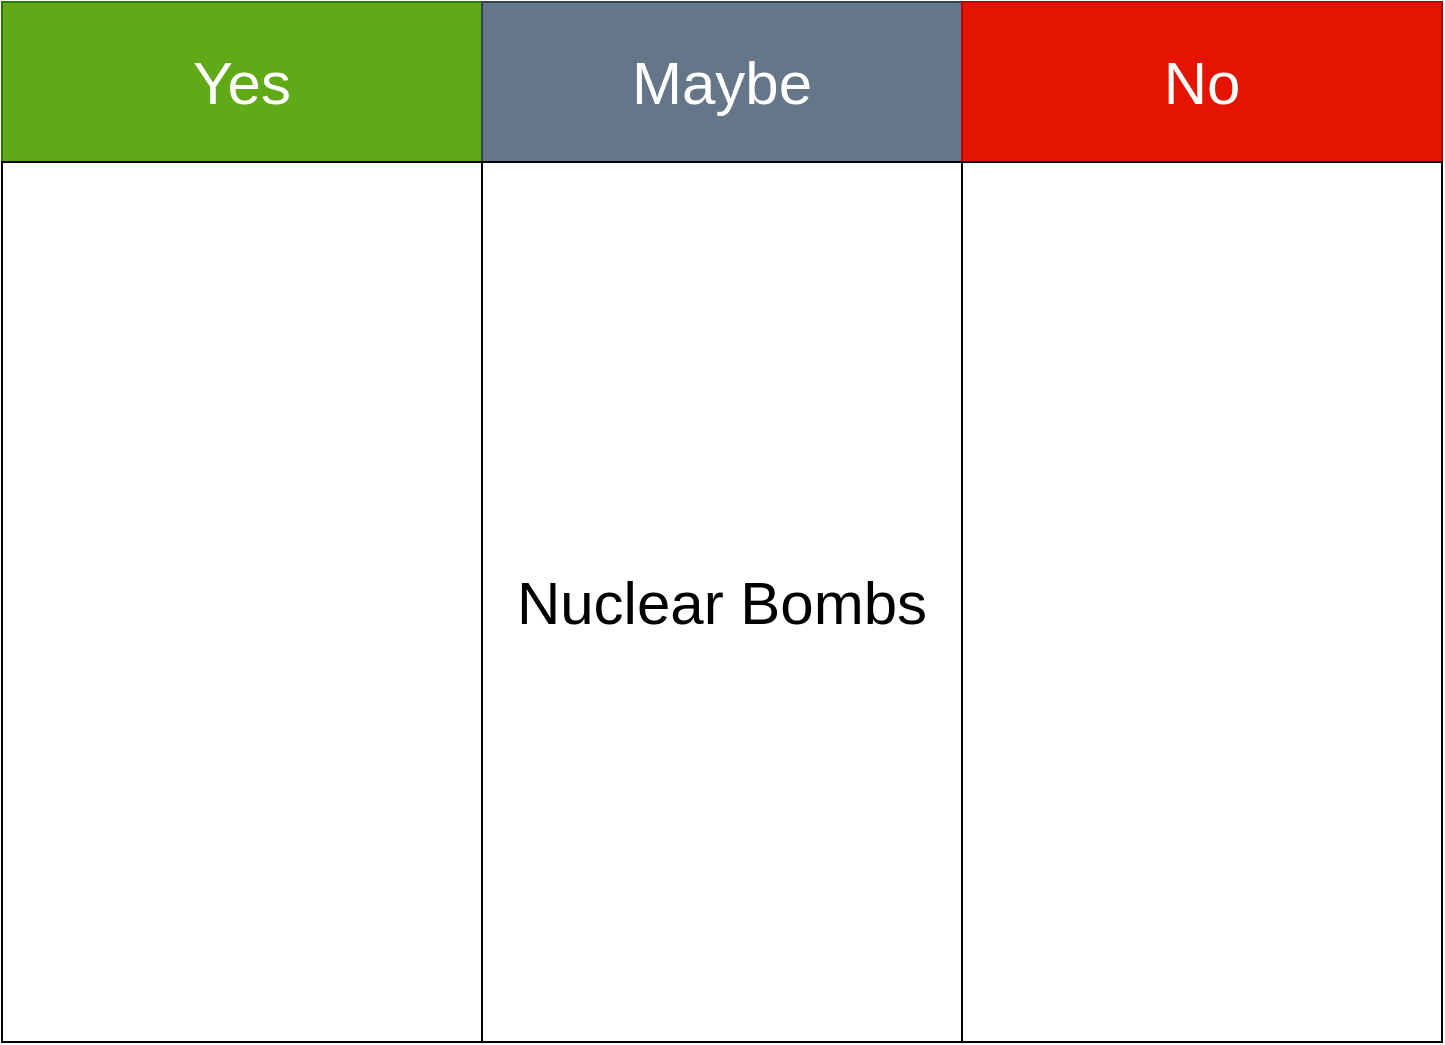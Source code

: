 <mxfile>
    <diagram id="FXVpZfX-Qx5WPStU4fCc" name="Page-1">
        <mxGraphModel dx="1014" dy="779" grid="1" gridSize="10" guides="1" tooltips="1" connect="1" arrows="1" fold="1" page="1" pageScale="1" pageWidth="1100" pageHeight="1700" math="0" shadow="0">
            <root>
                <mxCell id="0"/>
                <mxCell id="1" parent="0"/>
                <mxCell id="2" value="Yes" style="rounded=0;whiteSpace=wrap;html=1;fillColor=#60a917;fontColor=#ffffff;strokeColor=#2D7600;fontSize=30;" parent="1" vertex="1">
                    <mxGeometry width="240" height="80" as="geometry"/>
                </mxCell>
                <mxCell id="3" value="Maybe" style="rounded=0;whiteSpace=wrap;html=1;fillColor=#647687;fontColor=#ffffff;strokeColor=#314354;fontSize=30;" parent="1" vertex="1">
                    <mxGeometry x="240" width="240" height="80" as="geometry"/>
                </mxCell>
                <mxCell id="4" value="No" style="rounded=0;whiteSpace=wrap;html=1;fillColor=#e51400;fontColor=#ffffff;strokeColor=#B20000;fontSize=30;" parent="1" vertex="1">
                    <mxGeometry x="480" width="240" height="80" as="geometry"/>
                </mxCell>
                <mxCell id="5" value="" style="rounded=0;whiteSpace=wrap;html=1;fontSize=30;" parent="1" vertex="1">
                    <mxGeometry y="80" width="240" height="440" as="geometry"/>
                </mxCell>
                <mxCell id="6" value="Nuclear Bombs" style="rounded=0;whiteSpace=wrap;html=1;fontSize=30;" parent="1" vertex="1">
                    <mxGeometry x="240" y="80" width="240" height="440" as="geometry"/>
                </mxCell>
                <mxCell id="7" value="" style="rounded=0;whiteSpace=wrap;html=1;fontSize=30;" parent="1" vertex="1">
                    <mxGeometry x="480" y="80" width="240" height="440" as="geometry"/>
                </mxCell>
            </root>
        </mxGraphModel>
    </diagram>
</mxfile>
